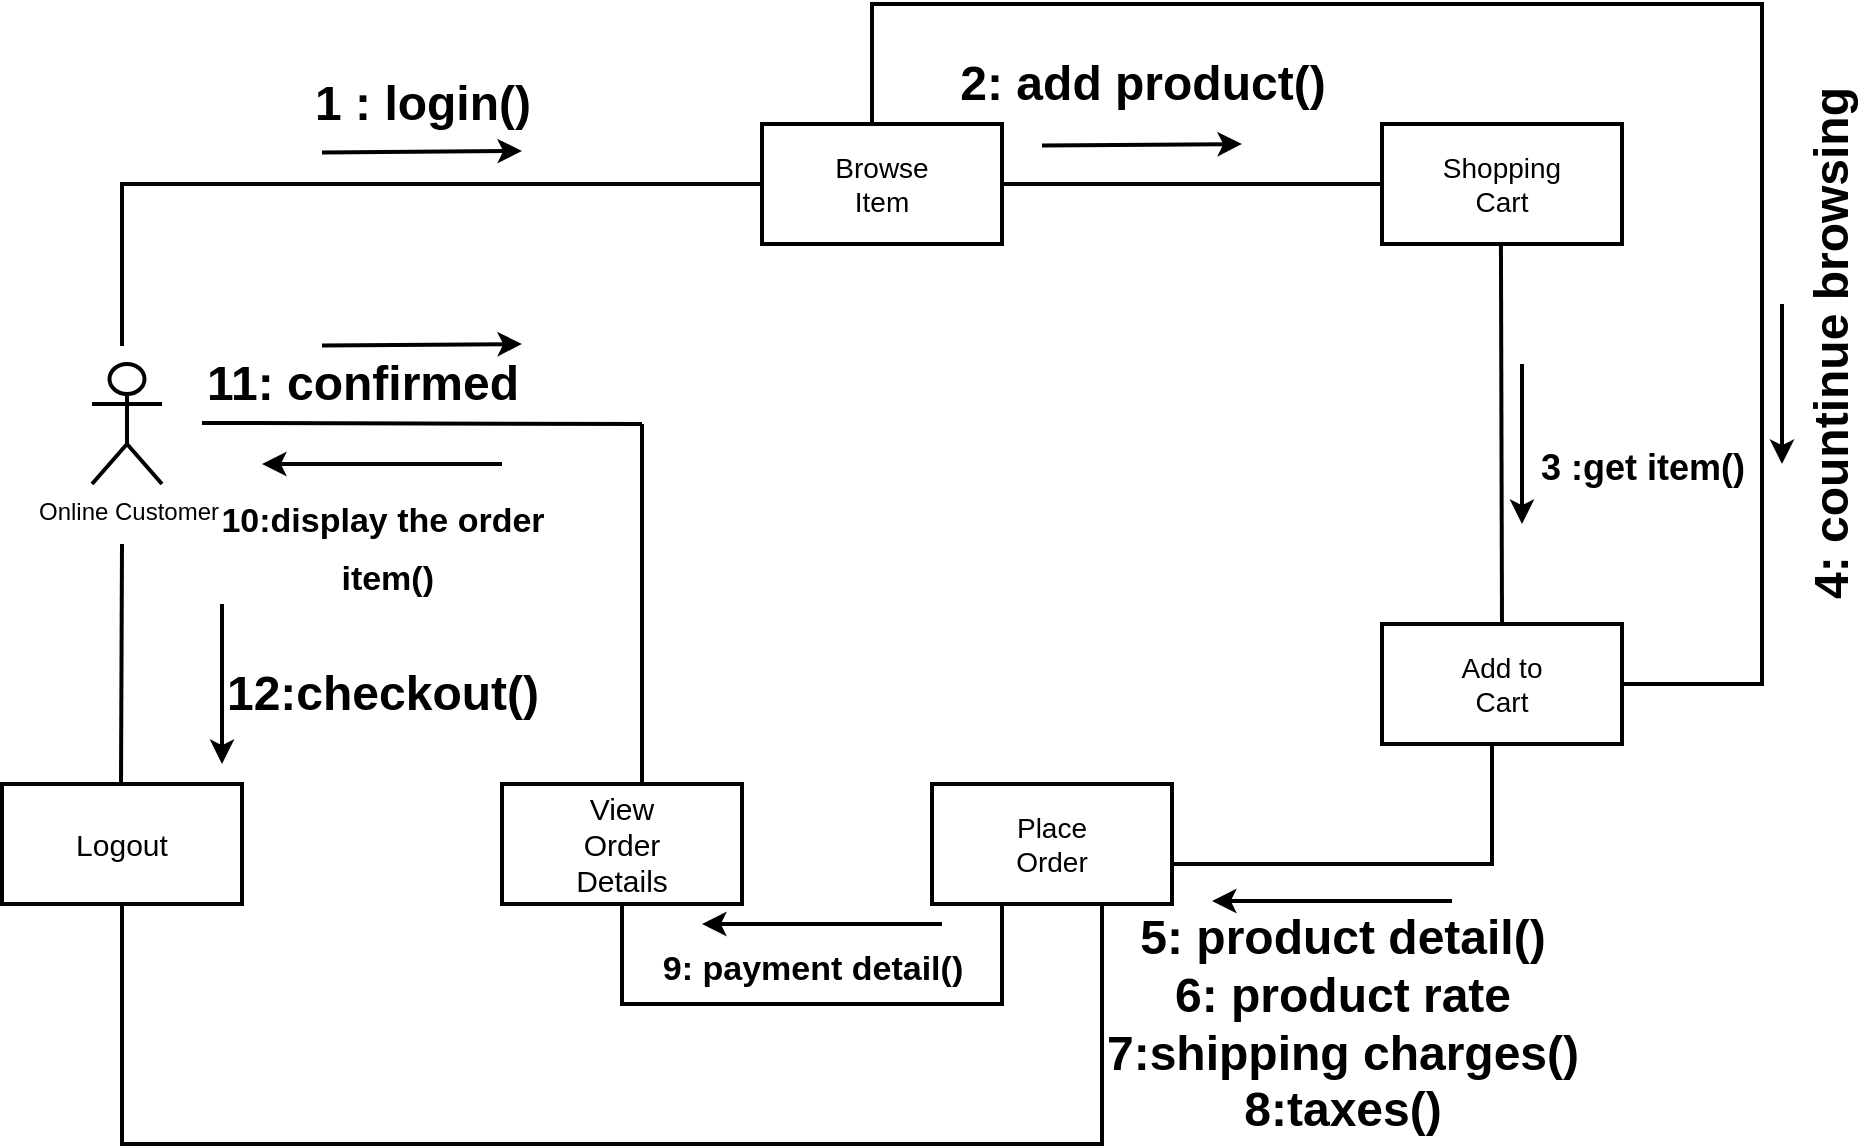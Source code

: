 <mxfile version="21.6.5" type="device">
  <diagram name="Page-1" id="4usbyQMV6lUMN8v-KgYG">
    <mxGraphModel dx="2327" dy="887" grid="1" gridSize="10" guides="1" tooltips="1" connect="1" arrows="1" fold="1" page="1" pageScale="1" pageWidth="827" pageHeight="1169" math="0" shadow="0">
      <root>
        <mxCell id="0" />
        <mxCell id="1" parent="0" />
        <mxCell id="hJoEI2bSPUmhWUW3JUR4-1" value="" style="rounded=0;whiteSpace=wrap;html=1;strokeWidth=2;" parent="1" vertex="1">
          <mxGeometry x="340" y="150" width="120" height="60" as="geometry" />
        </mxCell>
        <mxCell id="hJoEI2bSPUmhWUW3JUR4-2" value="" style="rounded=0;whiteSpace=wrap;html=1;strokeWidth=2;" parent="1" vertex="1">
          <mxGeometry x="650" y="150" width="120" height="60" as="geometry" />
        </mxCell>
        <mxCell id="hJoEI2bSPUmhWUW3JUR4-3" value="&lt;font style=&quot;font-size: 14px;&quot;&gt;Browse Item&lt;/font&gt;" style="text;html=1;strokeColor=none;fillColor=none;align=center;verticalAlign=middle;whiteSpace=wrap;rounded=0;strokeWidth=2;" parent="1" vertex="1">
          <mxGeometry x="370" y="165" width="60" height="30" as="geometry" />
        </mxCell>
        <mxCell id="hJoEI2bSPUmhWUW3JUR4-4" value="&lt;font style=&quot;font-size: 14px;&quot;&gt;Shopping Cart&lt;/font&gt;" style="text;html=1;strokeColor=none;fillColor=none;align=center;verticalAlign=middle;whiteSpace=wrap;rounded=0;strokeWidth=2;" parent="1" vertex="1">
          <mxGeometry x="680" y="165" width="60" height="30" as="geometry" />
        </mxCell>
        <mxCell id="hJoEI2bSPUmhWUW3JUR4-5" value="" style="rounded=0;whiteSpace=wrap;html=1;strokeWidth=2;" parent="1" vertex="1">
          <mxGeometry x="650" y="400" width="120" height="60" as="geometry" />
        </mxCell>
        <mxCell id="hJoEI2bSPUmhWUW3JUR4-6" value="&lt;font style=&quot;font-size: 14px;&quot;&gt;Add to Cart&lt;/font&gt;" style="text;html=1;strokeColor=none;fillColor=none;align=center;verticalAlign=middle;whiteSpace=wrap;rounded=0;strokeWidth=2;" parent="1" vertex="1">
          <mxGeometry x="680" y="415" width="60" height="30" as="geometry" />
        </mxCell>
        <mxCell id="hJoEI2bSPUmhWUW3JUR4-7" value="" style="rounded=0;whiteSpace=wrap;html=1;strokeWidth=2;" parent="1" vertex="1">
          <mxGeometry x="425" y="480" width="120" height="60" as="geometry" />
        </mxCell>
        <mxCell id="hJoEI2bSPUmhWUW3JUR4-8" value="" style="rounded=0;whiteSpace=wrap;html=1;strokeWidth=2;" parent="1" vertex="1">
          <mxGeometry x="210" y="480" width="120" height="60" as="geometry" />
        </mxCell>
        <mxCell id="hJoEI2bSPUmhWUW3JUR4-9" value="&lt;font style=&quot;font-size: 15px;&quot;&gt;View&lt;br&gt;Order&lt;br&gt;Details&lt;br&gt;&lt;/font&gt;" style="text;html=1;strokeColor=none;fillColor=none;align=center;verticalAlign=middle;whiteSpace=wrap;rounded=0;strokeWidth=2;" parent="1" vertex="1">
          <mxGeometry x="215" y="495" width="110" height="30" as="geometry" />
        </mxCell>
        <mxCell id="hJoEI2bSPUmhWUW3JUR4-10" value="&lt;font style=&quot;font-size: 14px;&quot;&gt;Place Order&lt;/font&gt;" style="text;html=1;strokeColor=none;fillColor=none;align=center;verticalAlign=middle;whiteSpace=wrap;rounded=0;strokeWidth=2;" parent="1" vertex="1">
          <mxGeometry x="455" y="495" width="60" height="30" as="geometry" />
        </mxCell>
        <mxCell id="hJoEI2bSPUmhWUW3JUR4-12" value="" style="rounded=0;whiteSpace=wrap;html=1;strokeWidth=2;" parent="1" vertex="1">
          <mxGeometry x="-40" y="480" width="120" height="60" as="geometry" />
        </mxCell>
        <mxCell id="hJoEI2bSPUmhWUW3JUR4-13" value="&lt;font style=&quot;font-size: 15px;&quot;&gt;Logout&lt;/font&gt;" style="text;html=1;strokeColor=none;fillColor=none;align=center;verticalAlign=middle;whiteSpace=wrap;rounded=0;strokeWidth=2;" parent="1" vertex="1">
          <mxGeometry x="-10" y="495" width="60" height="30" as="geometry" />
        </mxCell>
        <mxCell id="hJoEI2bSPUmhWUW3JUR4-15" value="&lt;font style=&quot;font-size: 12px;&quot;&gt;Online Customer&lt;/font&gt;" style="shape=umlActor;verticalLabelPosition=bottom;verticalAlign=top;html=1;outlineConnect=0;strokeWidth=2;" parent="1" vertex="1">
          <mxGeometry x="5" y="270" width="35" height="60" as="geometry" />
        </mxCell>
        <mxCell id="hJoEI2bSPUmhWUW3JUR4-17" value="" style="endArrow=none;html=1;rounded=0;strokeWidth=2;" parent="1" edge="1">
          <mxGeometry width="50" height="50" relative="1" as="geometry">
            <mxPoint x="19.5" y="480" as="sourcePoint" />
            <mxPoint x="20" y="360" as="targetPoint" />
          </mxGeometry>
        </mxCell>
        <mxCell id="hJoEI2bSPUmhWUW3JUR4-18" value="" style="endArrow=classic;html=1;rounded=0;strokeWidth=2;" parent="1" edge="1">
          <mxGeometry width="50" height="50" relative="1" as="geometry">
            <mxPoint x="210" y="320" as="sourcePoint" />
            <mxPoint x="90" y="320" as="targetPoint" />
          </mxGeometry>
        </mxCell>
        <mxCell id="hJoEI2bSPUmhWUW3JUR4-19" value="" style="endArrow=none;html=1;rounded=0;strokeWidth=2;" parent="1" edge="1">
          <mxGeometry width="50" height="50" relative="1" as="geometry">
            <mxPoint x="60" y="299.5" as="sourcePoint" />
            <mxPoint x="280" y="300" as="targetPoint" />
          </mxGeometry>
        </mxCell>
        <mxCell id="hJoEI2bSPUmhWUW3JUR4-20" value="" style="endArrow=none;html=1;rounded=0;strokeWidth=2;" parent="1" edge="1">
          <mxGeometry width="50" height="50" relative="1" as="geometry">
            <mxPoint x="280" y="480" as="sourcePoint" />
            <mxPoint x="280" y="300" as="targetPoint" />
          </mxGeometry>
        </mxCell>
        <mxCell id="hJoEI2bSPUmhWUW3JUR4-21" value="" style="shape=partialRectangle;whiteSpace=wrap;html=1;bottom=0;right=0;fillColor=none;strokeWidth=2;" parent="1" vertex="1">
          <mxGeometry x="20" y="180" width="320" height="80" as="geometry" />
        </mxCell>
        <mxCell id="hJoEI2bSPUmhWUW3JUR4-22" value="" style="shape=partialRectangle;whiteSpace=wrap;html=1;bottom=1;right=1;left=1;top=0;fillColor=none;routingCenterX=-0.5;strokeWidth=2;" parent="1" vertex="1">
          <mxGeometry x="270" y="540" width="190" height="50" as="geometry" />
        </mxCell>
        <mxCell id="hJoEI2bSPUmhWUW3JUR4-25" value="" style="shape=partialRectangle;whiteSpace=wrap;html=1;bottom=1;right=1;left=1;top=0;fillColor=none;routingCenterX=-0.5;strokeWidth=2;" parent="1" vertex="1">
          <mxGeometry x="20" y="540" width="490" height="120" as="geometry" />
        </mxCell>
        <mxCell id="hJoEI2bSPUmhWUW3JUR4-26" value="" style="shape=partialRectangle;whiteSpace=wrap;html=1;bottom=1;right=1;left=1;top=0;fillColor=none;routingCenterX=-0.5;rotation=-180;strokeWidth=2;" parent="1" vertex="1">
          <mxGeometry x="395" y="90" width="445" height="60" as="geometry" />
        </mxCell>
        <mxCell id="hJoEI2bSPUmhWUW3JUR4-28" value="" style="shape=partialRectangle;whiteSpace=wrap;html=1;bottom=0;right=0;fillColor=none;rotation=-180;strokeWidth=2;" parent="1" vertex="1">
          <mxGeometry x="770" y="150" width="70" height="280" as="geometry" />
        </mxCell>
        <mxCell id="hJoEI2bSPUmhWUW3JUR4-33" value="" style="endArrow=none;html=1;rounded=0;entryX=0;entryY=0.5;entryDx=0;entryDy=0;exitX=1;exitY=0.5;exitDx=0;exitDy=0;strokeWidth=2;" parent="1" source="hJoEI2bSPUmhWUW3JUR4-1" target="hJoEI2bSPUmhWUW3JUR4-2" edge="1">
          <mxGeometry width="50" height="50" relative="1" as="geometry">
            <mxPoint x="460" y="178.95" as="sourcePoint" />
            <mxPoint x="640" y="178.95" as="targetPoint" />
            <Array as="points">
              <mxPoint x="520" y="180" />
            </Array>
          </mxGeometry>
        </mxCell>
        <mxCell id="hJoEI2bSPUmhWUW3JUR4-35" value="" style="endArrow=none;html=1;rounded=0;exitX=0.5;exitY=0;exitDx=0;exitDy=0;strokeWidth=2;" parent="1" source="hJoEI2bSPUmhWUW3JUR4-5" edge="1">
          <mxGeometry width="50" height="50" relative="1" as="geometry">
            <mxPoint x="709.47" y="340" as="sourcePoint" />
            <mxPoint x="709.47" y="210" as="targetPoint" />
          </mxGeometry>
        </mxCell>
        <mxCell id="hJoEI2bSPUmhWUW3JUR4-38" value="" style="shape=partialRectangle;whiteSpace=wrap;html=1;bottom=0;right=0;fillColor=none;rotation=-180;strokeWidth=2;" parent="1" vertex="1">
          <mxGeometry x="545" y="460" width="160" height="60" as="geometry" />
        </mxCell>
        <mxCell id="hJoEI2bSPUmhWUW3JUR4-40" value="12:checkout()" style="text;strokeColor=none;fillColor=none;html=1;fontSize=24;fontStyle=1;verticalAlign=middle;align=center;strokeWidth=2;" parent="1" vertex="1">
          <mxGeometry x="100" y="415" width="100" height="40" as="geometry" />
        </mxCell>
        <mxCell id="hJoEI2bSPUmhWUW3JUR4-41" value="" style="endArrow=classic;html=1;rounded=0;strokeWidth=2;" parent="1" edge="1">
          <mxGeometry width="50" height="50" relative="1" as="geometry">
            <mxPoint x="70" y="390" as="sourcePoint" />
            <mxPoint x="70" y="470" as="targetPoint" />
          </mxGeometry>
        </mxCell>
        <mxCell id="hJoEI2bSPUmhWUW3JUR4-42" value="&lt;font style=&quot;font-size: 17px;&quot;&gt;10:display the order&lt;br&gt;&amp;nbsp;item()&lt;/font&gt;" style="text;strokeColor=none;fillColor=none;html=1;fontSize=24;fontStyle=1;verticalAlign=middle;align=center;strokeWidth=2;" parent="1" vertex="1">
          <mxGeometry x="100" y="340" width="100" height="40" as="geometry" />
        </mxCell>
        <mxCell id="hJoEI2bSPUmhWUW3JUR4-43" value="11: confirmed" style="text;strokeColor=none;fillColor=none;html=1;fontSize=24;fontStyle=1;verticalAlign=middle;align=center;strokeWidth=2;" parent="1" vertex="1">
          <mxGeometry x="90" y="260" width="100" height="40" as="geometry" />
        </mxCell>
        <mxCell id="hJoEI2bSPUmhWUW3JUR4-44" value="" style="endArrow=classic;html=1;rounded=0;strokeWidth=2;" parent="1" edge="1">
          <mxGeometry width="50" height="50" relative="1" as="geometry">
            <mxPoint x="120" y="164.23" as="sourcePoint" />
            <mxPoint x="220" y="163.46" as="targetPoint" />
          </mxGeometry>
        </mxCell>
        <mxCell id="hJoEI2bSPUmhWUW3JUR4-45" value="" style="endArrow=classic;html=1;rounded=0;strokeWidth=2;" parent="1" edge="1">
          <mxGeometry width="50" height="50" relative="1" as="geometry">
            <mxPoint x="430" y="550" as="sourcePoint" />
            <mxPoint x="310" y="550" as="targetPoint" />
          </mxGeometry>
        </mxCell>
        <mxCell id="hJoEI2bSPUmhWUW3JUR4-46" value="&lt;font style=&quot;font-size: 17px;&quot;&gt;9: payment detail()&lt;/font&gt;" style="text;strokeColor=none;fillColor=none;html=1;fontSize=24;fontStyle=1;verticalAlign=middle;align=center;strokeWidth=2;" parent="1" vertex="1">
          <mxGeometry x="315" y="550" width="100" height="40" as="geometry" />
        </mxCell>
        <mxCell id="hJoEI2bSPUmhWUW3JUR4-47" value="1 : login()" style="text;strokeColor=none;fillColor=none;html=1;fontSize=24;fontStyle=1;verticalAlign=middle;align=center;strokeWidth=2;" parent="1" vertex="1">
          <mxGeometry x="120" y="120" width="100" height="40" as="geometry" />
        </mxCell>
        <mxCell id="hJoEI2bSPUmhWUW3JUR4-48" value="" style="endArrow=classic;html=1;rounded=0;strokeWidth=2;" parent="1" edge="1">
          <mxGeometry width="50" height="50" relative="1" as="geometry">
            <mxPoint x="480" y="160.77" as="sourcePoint" />
            <mxPoint x="580" y="160.0" as="targetPoint" />
          </mxGeometry>
        </mxCell>
        <mxCell id="hJoEI2bSPUmhWUW3JUR4-49" value="" style="endArrow=classic;html=1;rounded=0;strokeWidth=2;" parent="1" edge="1">
          <mxGeometry width="50" height="50" relative="1" as="geometry">
            <mxPoint x="120" y="260.77" as="sourcePoint" />
            <mxPoint x="220" y="260" as="targetPoint" />
          </mxGeometry>
        </mxCell>
        <mxCell id="hJoEI2bSPUmhWUW3JUR4-50" value="2: add product()" style="text;strokeColor=none;fillColor=none;html=1;fontSize=24;fontStyle=1;verticalAlign=middle;align=center;strokeWidth=2;" parent="1" vertex="1">
          <mxGeometry x="480" y="110" width="100" height="40" as="geometry" />
        </mxCell>
        <mxCell id="hJoEI2bSPUmhWUW3JUR4-51" value="" style="endArrow=classic;html=1;rounded=0;strokeWidth=2;" parent="1" edge="1">
          <mxGeometry width="50" height="50" relative="1" as="geometry">
            <mxPoint x="720" y="270" as="sourcePoint" />
            <mxPoint x="720" y="350" as="targetPoint" />
          </mxGeometry>
        </mxCell>
        <mxCell id="hJoEI2bSPUmhWUW3JUR4-52" value="&lt;font style=&quot;font-size: 18px;&quot;&gt;3 :get item()&lt;/font&gt;" style="text;strokeColor=none;fillColor=none;html=1;fontSize=24;fontStyle=1;verticalAlign=middle;align=center;strokeWidth=2;" parent="1" vertex="1">
          <mxGeometry x="730" y="300" width="100" height="40" as="geometry" />
        </mxCell>
        <mxCell id="hJoEI2bSPUmhWUW3JUR4-53" value="5: product detail()&lt;br&gt;6: product rate&lt;br&gt;7:shipping charges()&lt;br&gt;8:taxes()" style="text;strokeColor=none;fillColor=none;html=1;fontSize=24;fontStyle=1;verticalAlign=middle;align=center;strokeWidth=2;" parent="1" vertex="1">
          <mxGeometry x="580" y="580" width="100" height="40" as="geometry" />
        </mxCell>
        <mxCell id="hJoEI2bSPUmhWUW3JUR4-54" value="" style="endArrow=classic;html=1;rounded=0;strokeWidth=2;" parent="1" edge="1">
          <mxGeometry width="50" height="50" relative="1" as="geometry">
            <mxPoint x="685" y="538.46" as="sourcePoint" />
            <mxPoint x="565" y="538.46" as="targetPoint" />
          </mxGeometry>
        </mxCell>
        <mxCell id="hJoEI2bSPUmhWUW3JUR4-56" value="" style="endArrow=classic;html=1;rounded=0;strokeWidth=2;" parent="1" edge="1">
          <mxGeometry width="50" height="50" relative="1" as="geometry">
            <mxPoint x="850" y="240" as="sourcePoint" />
            <mxPoint x="850" y="320" as="targetPoint" />
          </mxGeometry>
        </mxCell>
        <mxCell id="hJoEI2bSPUmhWUW3JUR4-57" value="4: countinue browsing" style="text;strokeColor=none;fillColor=none;html=1;fontSize=24;fontStyle=1;verticalAlign=middle;align=center;rotation=-90;strokeWidth=2;" parent="1" vertex="1">
          <mxGeometry x="740" y="240" width="270" height="40" as="geometry" />
        </mxCell>
      </root>
    </mxGraphModel>
  </diagram>
</mxfile>
